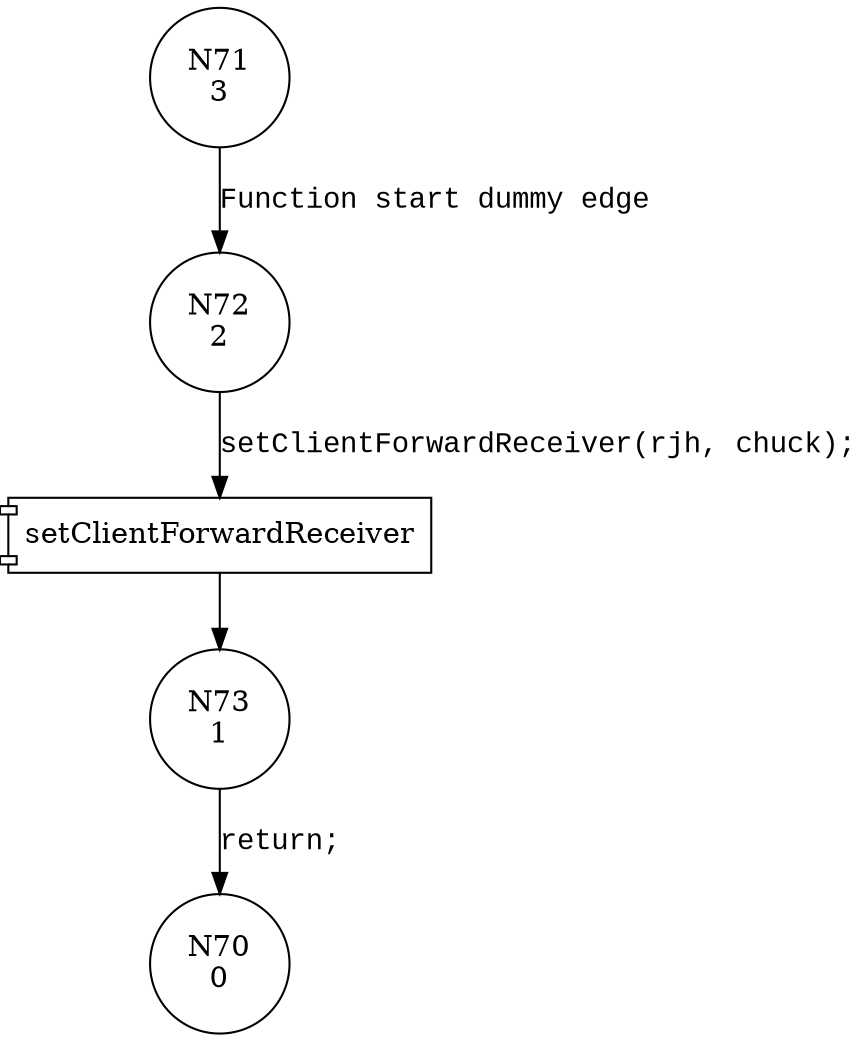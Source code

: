 digraph rjhEnableForwarding {
71 [shape="circle" label="N71\n3"]
72 [shape="circle" label="N72\n2"]
73 [shape="circle" label="N73\n1"]
70 [shape="circle" label="N70\n0"]
71 -> 72 [label="Function start dummy edge" fontname="Courier New"]
100046 [shape="component" label="setClientForwardReceiver"]
72 -> 100046 [label="setClientForwardReceiver(rjh, chuck);" fontname="Courier New"]
100046 -> 73 [label="" fontname="Courier New"]
73 -> 70 [label="return;" fontname="Courier New"]
}